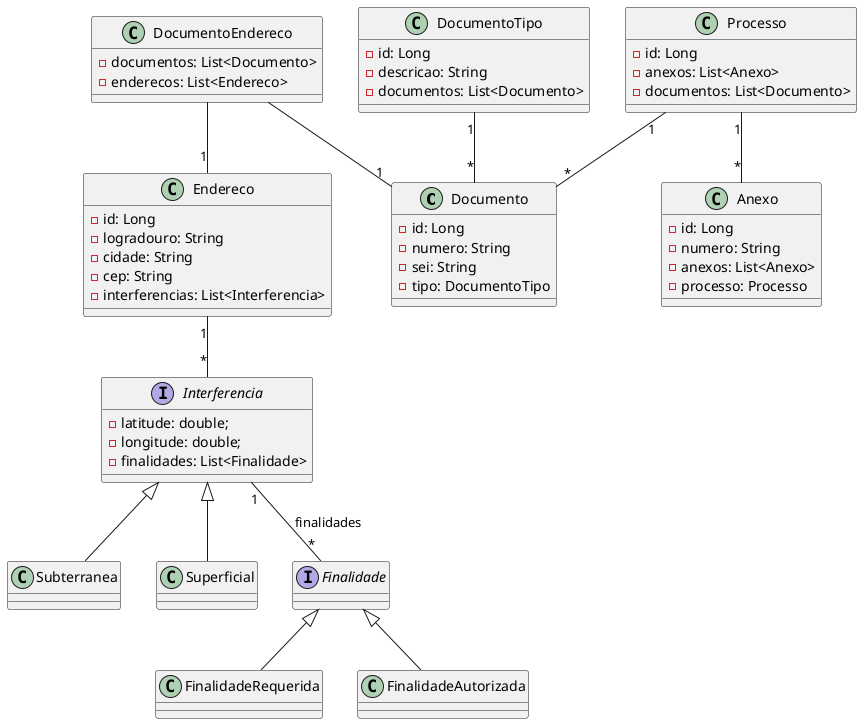 @startuml
class Documento {
- id: Long
- numero: String
- sei: String
- tipo: DocumentoTipo
}
class DocumentoTipo {
- id: Long
- descricao: String
- documentos: List<Documento>
}

class Endereco {
- id: Long
- logradouro: String
- cidade: String
- cep: String
- interferencias: List<Interferencia>
}

class DocumentoEndereco {
    - documentos: List<Documento>
    - enderecos: List<Endereco>
    
}
interface Interferencia {
  - latitude: double;
  - longitude: double;
  - finalidades: List<Finalidade>
}
class Subterranea extends Interferencia {

}

class Superficial extends Interferencia {

}
interface Finalidade {

}
class FinalidadeRequerida extends Finalidade {

}
class FinalidadeAutorizada extends Finalidade {

}

class Processo {
 - id: Long
 - anexos: List<Anexo>
 - documentos: List<Documento>

}
class Anexo {
 - id: Long
 - numero: String
 - anexos: List<Anexo>
 - processo: Processo

}

DocumentoTipo "1" -- "*" Documento
DocumentoEndereco -- "1" Documento
DocumentoEndereco -- "1" Endereco
Endereco "1" -- "*" Interferencia
Interferencia "1" -- "*" Finalidade: finalidades
Processo "1" -- "*" Documento
Processo "1" -- "*" Anexo
@enduml